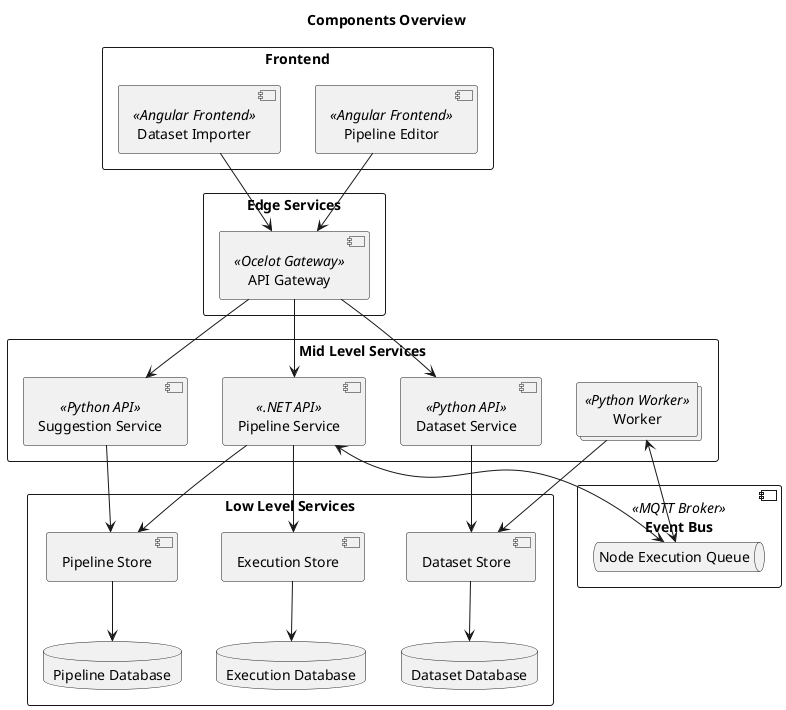 @startuml
'https://plantuml.com/deployment-diagram

title "Components Overview"

'Definitions'

rectangle "Frontend" {
    component "Pipeline Editor" << Angular Frontend>> as pipeline_editor
    component "Dataset Importer" << Angular Frontend >> as dataset_importer
}

rectangle "Edge Services" {
    component "API Gateway" << Ocelot Gateway>> as api_gateway
}

rectangle "Mid Level Services" {
    component "Pipeline Service" << .NET API >> as pipeline_service
    collections  "Worker" <<Python Worker>> as worker
    component "Suggestion Service" << Python API >> as suggestion_service
    component "Dataset Service" << Python API >> as dataset_service
}

rectangle "Low Level Services" {
    component "Pipeline Store" as pipeline_store
    database "Pipeline Database" as pipeline_db
    
    component "Execution Store" as execution_store
    database "Execution Database" as execution_db
    
    component "Dataset Store" as dataset_store
    database "Dataset Database" as dataset_db
}

component "Event Bus" << MQTT Broker >> as message_broker {
    queue "Node Execution Queue" as node_execution_queue
}

'Interaction'

pipeline_editor --> api_gateway
dataset_importer --> api_gateway

api_gateway --> pipeline_service 
api_gateway --> suggestion_service
api_gateway --> dataset_service

pipeline_store --> pipeline_db
dataset_store --> dataset_db
execution_store --> execution_db 

pipeline_service <--> node_execution_queue
node_execution_queue <--> worker 

worker --> dataset_store 
suggestion_service --> pipeline_store
pipeline_service --> execution_store
pipeline_service --> pipeline_store
dataset_service --> dataset_store
@enduml